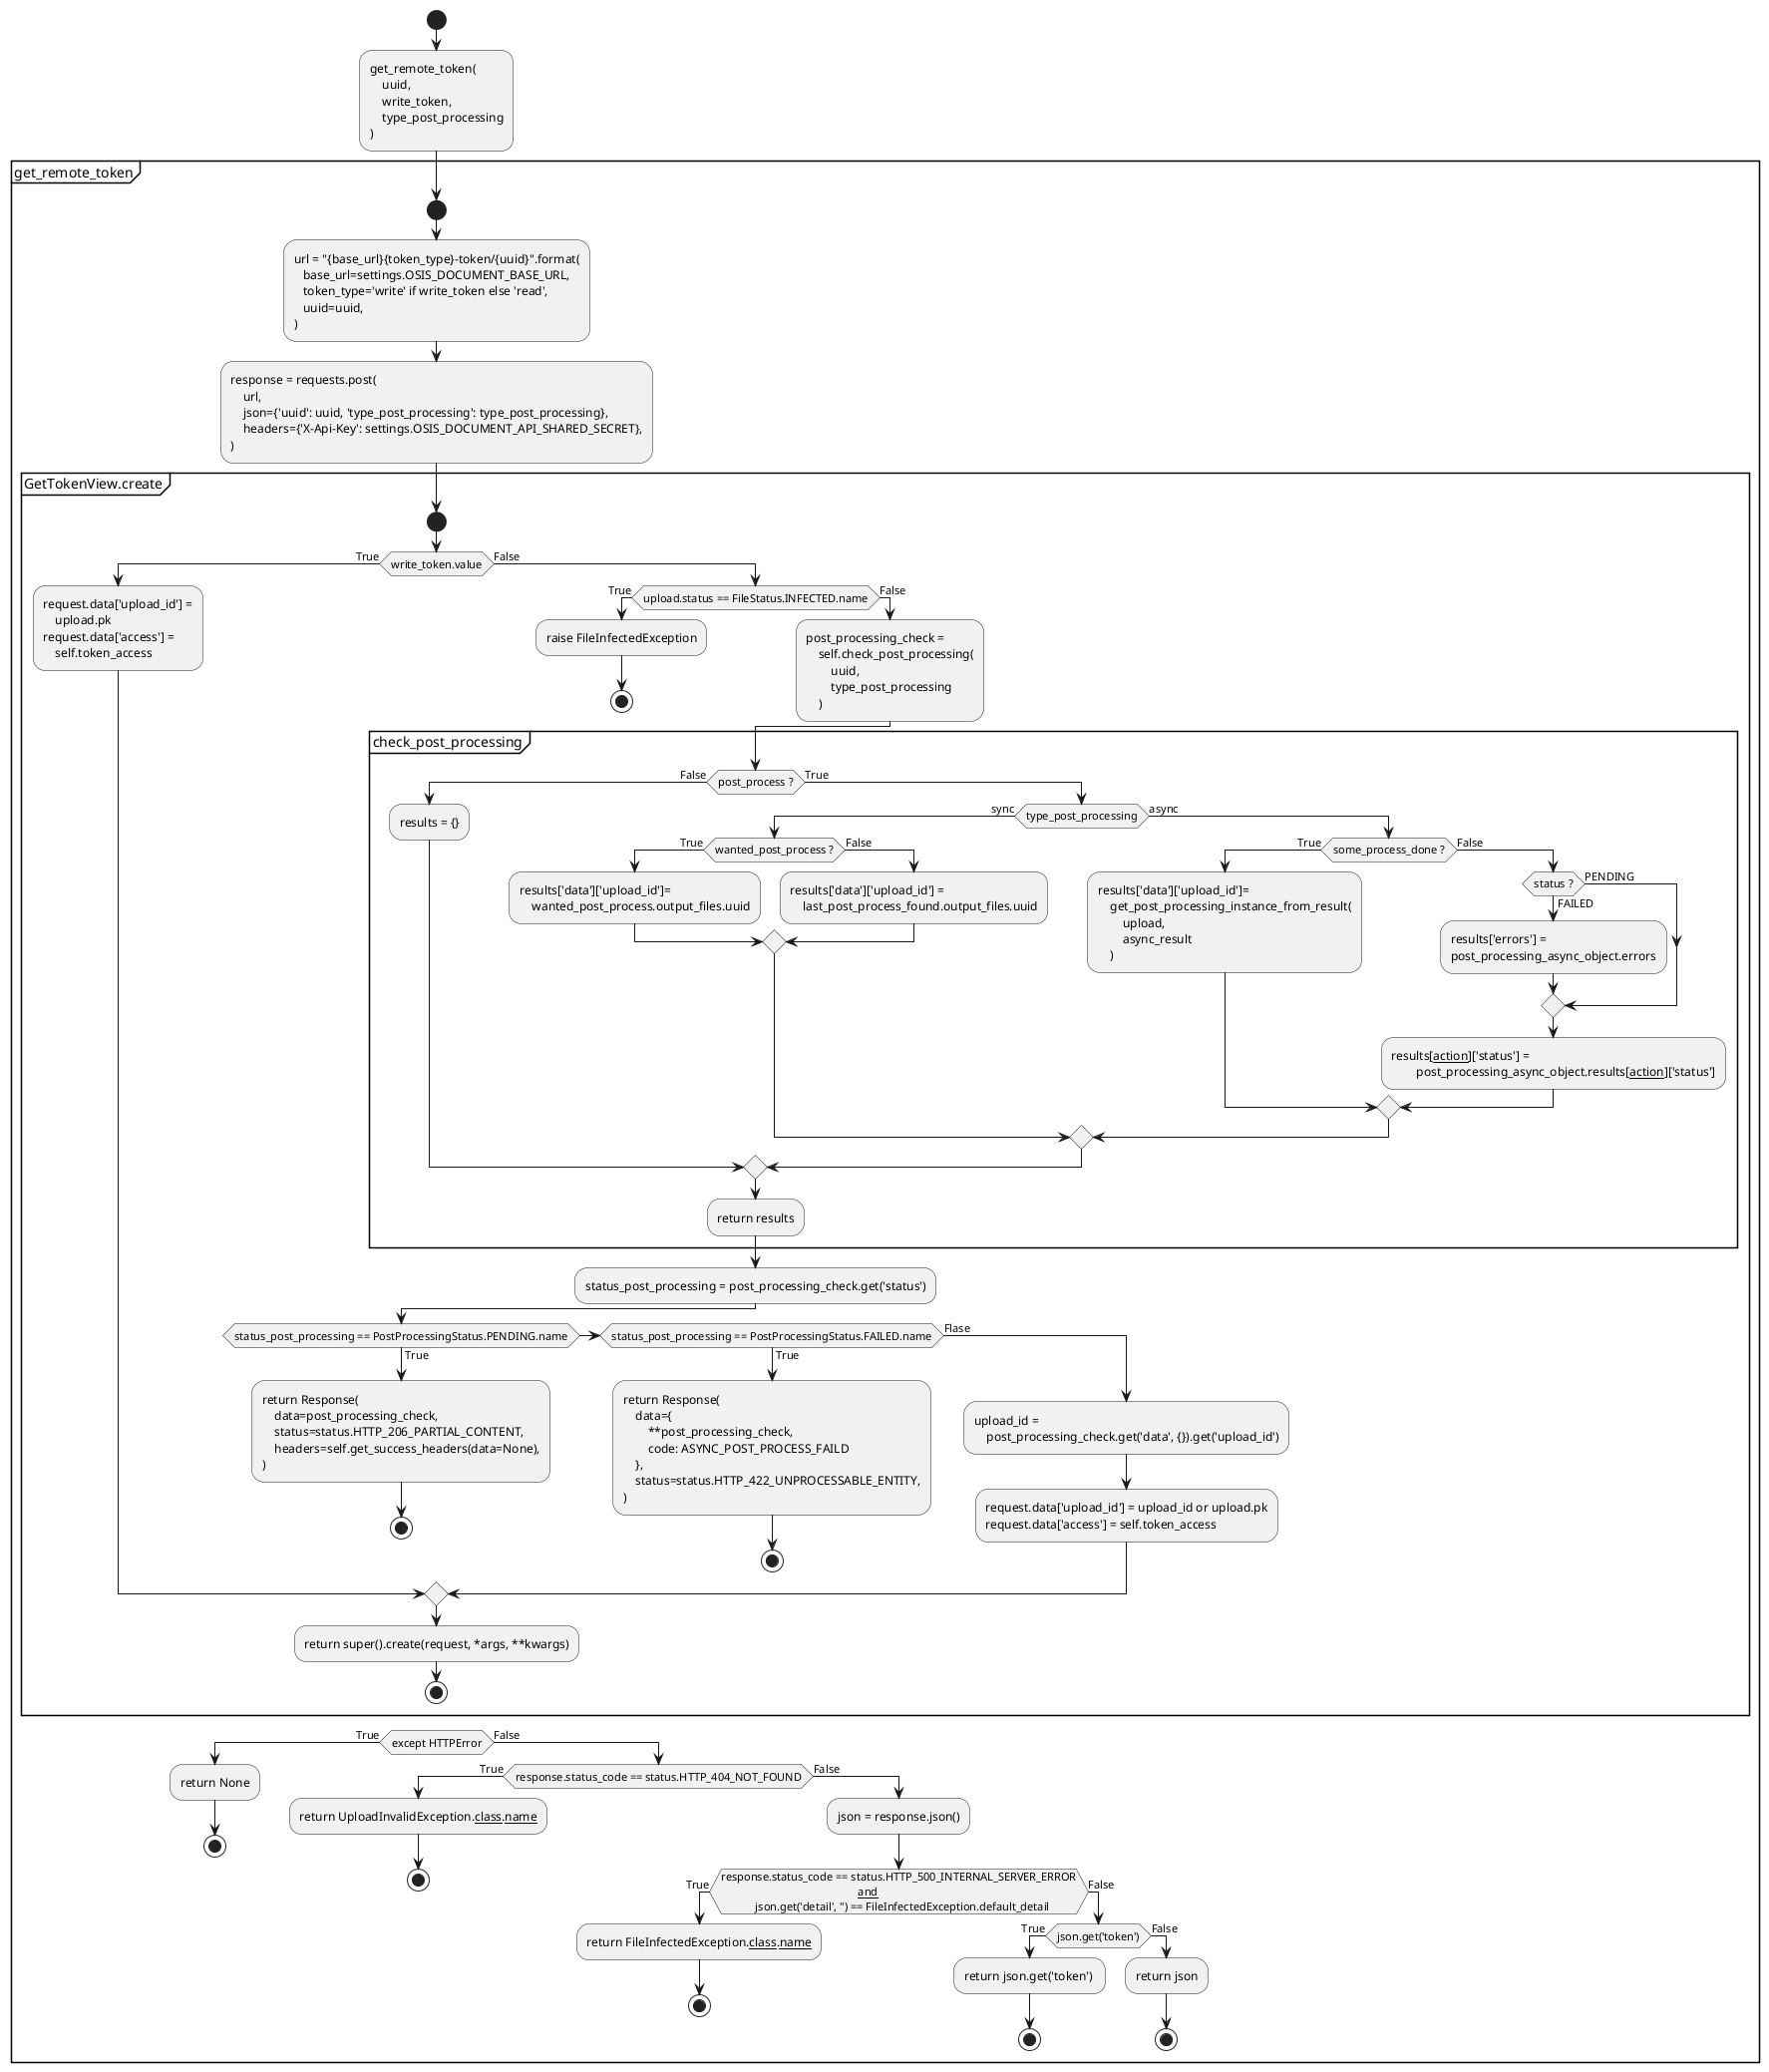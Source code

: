 @startuml
'https://plantuml.com/activity-diagram-beta

start
:get_remote_token(
    uuid,
    write_token,
    type_post_processing
);



partition get_remote_token
start
:url = "{base_url}{token_type}-token/{uuid}".format(
   base_url=settings.OSIS_DOCUMENT_BASE_URL,
   token_type='write' if write_token else 'read',
   uuid=uuid,
);
:response = requests.post(
    url,
    json={'uuid': uuid, 'type_post_processing': type_post_processing},
    headers={'X-Api-Key': settings.OSIS_DOCUMENT_API_SHARED_SECRET},
);



    partition GetTokenView.create
    start



        if (write_token.value) then(True)
           :request.data['upload_id'] =
               upload.pk
           request.data['access'] =
               self.token_access;
        else (False)
            if (upload.status == FileStatus.INFECTED.name) then(True)
                :raise FileInfectedException;
                stop
            else (False)
                :post_processing_check =
                    self.check_post_processing(
                        uuid,
                        type_post_processing
                    );
            endif



            partition check_post_processing {
                if (post_process ?) then(False)
                :results = {};
                else (True)
                    if (type_post_processing) then(sync)
                        if (wanted_post_process ?) then(True)
                        :results['data']['upload_id']=
                            wanted_post_process.output_files.uuid;
                        else (False)
                        :results['data']['upload_id'] =
                            last_post_process_found.output_files.uuid;
                        endif

                    else (async)
                        if (some_process_done ?) then(True)
                        :results['data']['upload_id']=
                            get_post_processing_instance_from_result(
                                upload,
                                async_result
                            );
                        else (False)
                            if (status ?) then(PENDING)

                            else (FAILED)
                                :results['errors'] =
                                post_processing_async_object.errors;
                            endif
                            :results[__action__]['status'] =
                                    post_processing_async_object.results[__action__]['status'];
                        endif
                    endif
                endif
                :return results;
            }


            :status_post_processing = post_processing_check.get('status');
            if (status_post_processing == PostProcessingStatus.PENDING.name) then(True)
                :return Response(
                    data=post_processing_check,
                    status=status.HTTP_206_PARTIAL_CONTENT,
                    headers=self.get_success_headers(data=None),
                );
                stop
            elseif (status_post_processing == PostProcessingStatus.FAILED.name) then(True)
                :return Response(
                    data={
                        **post_processing_check,
                        code: ASYNC_POST_PROCESS_FAILD
                    },
                    status=status.HTTP_422_UNPROCESSABLE_ENTITY,
                );
                stop
            else (Flase)
                :upload_id =
                    post_processing_check.get('data', {}).get('upload_id');
                    :request.data['upload_id'] = upload_id or upload.pk
                    request.data['access'] = self.token_access;
            endif

        endif
        :return super().create(request, *args, **kwargs);
        stop
    }


    if (except HTTPError) then(True)
        :return None;
        stop
    else (False)
        if (response.status_code == status.HTTP_404_NOT_FOUND) then(True)
            :return UploadInvalidException.__class__.__name__;
            stop
        else (False)
            :json = response.json();
             if(response.status_code == status.HTTP_500_INTERNAL_SERVER_ERROR
                                                __and__
            json.get('detail', '') == FileInfectedException.default_detail) then(True)
            :return FileInfectedException.__class__.__name__;
            stop
            else (False)
                if (json.get('token')) then(True)
                :return json.get('token') ;
                stop
                else (False)
                :return json;
                stop
                endif
            endif
        endif
    endif
}



@enduml
